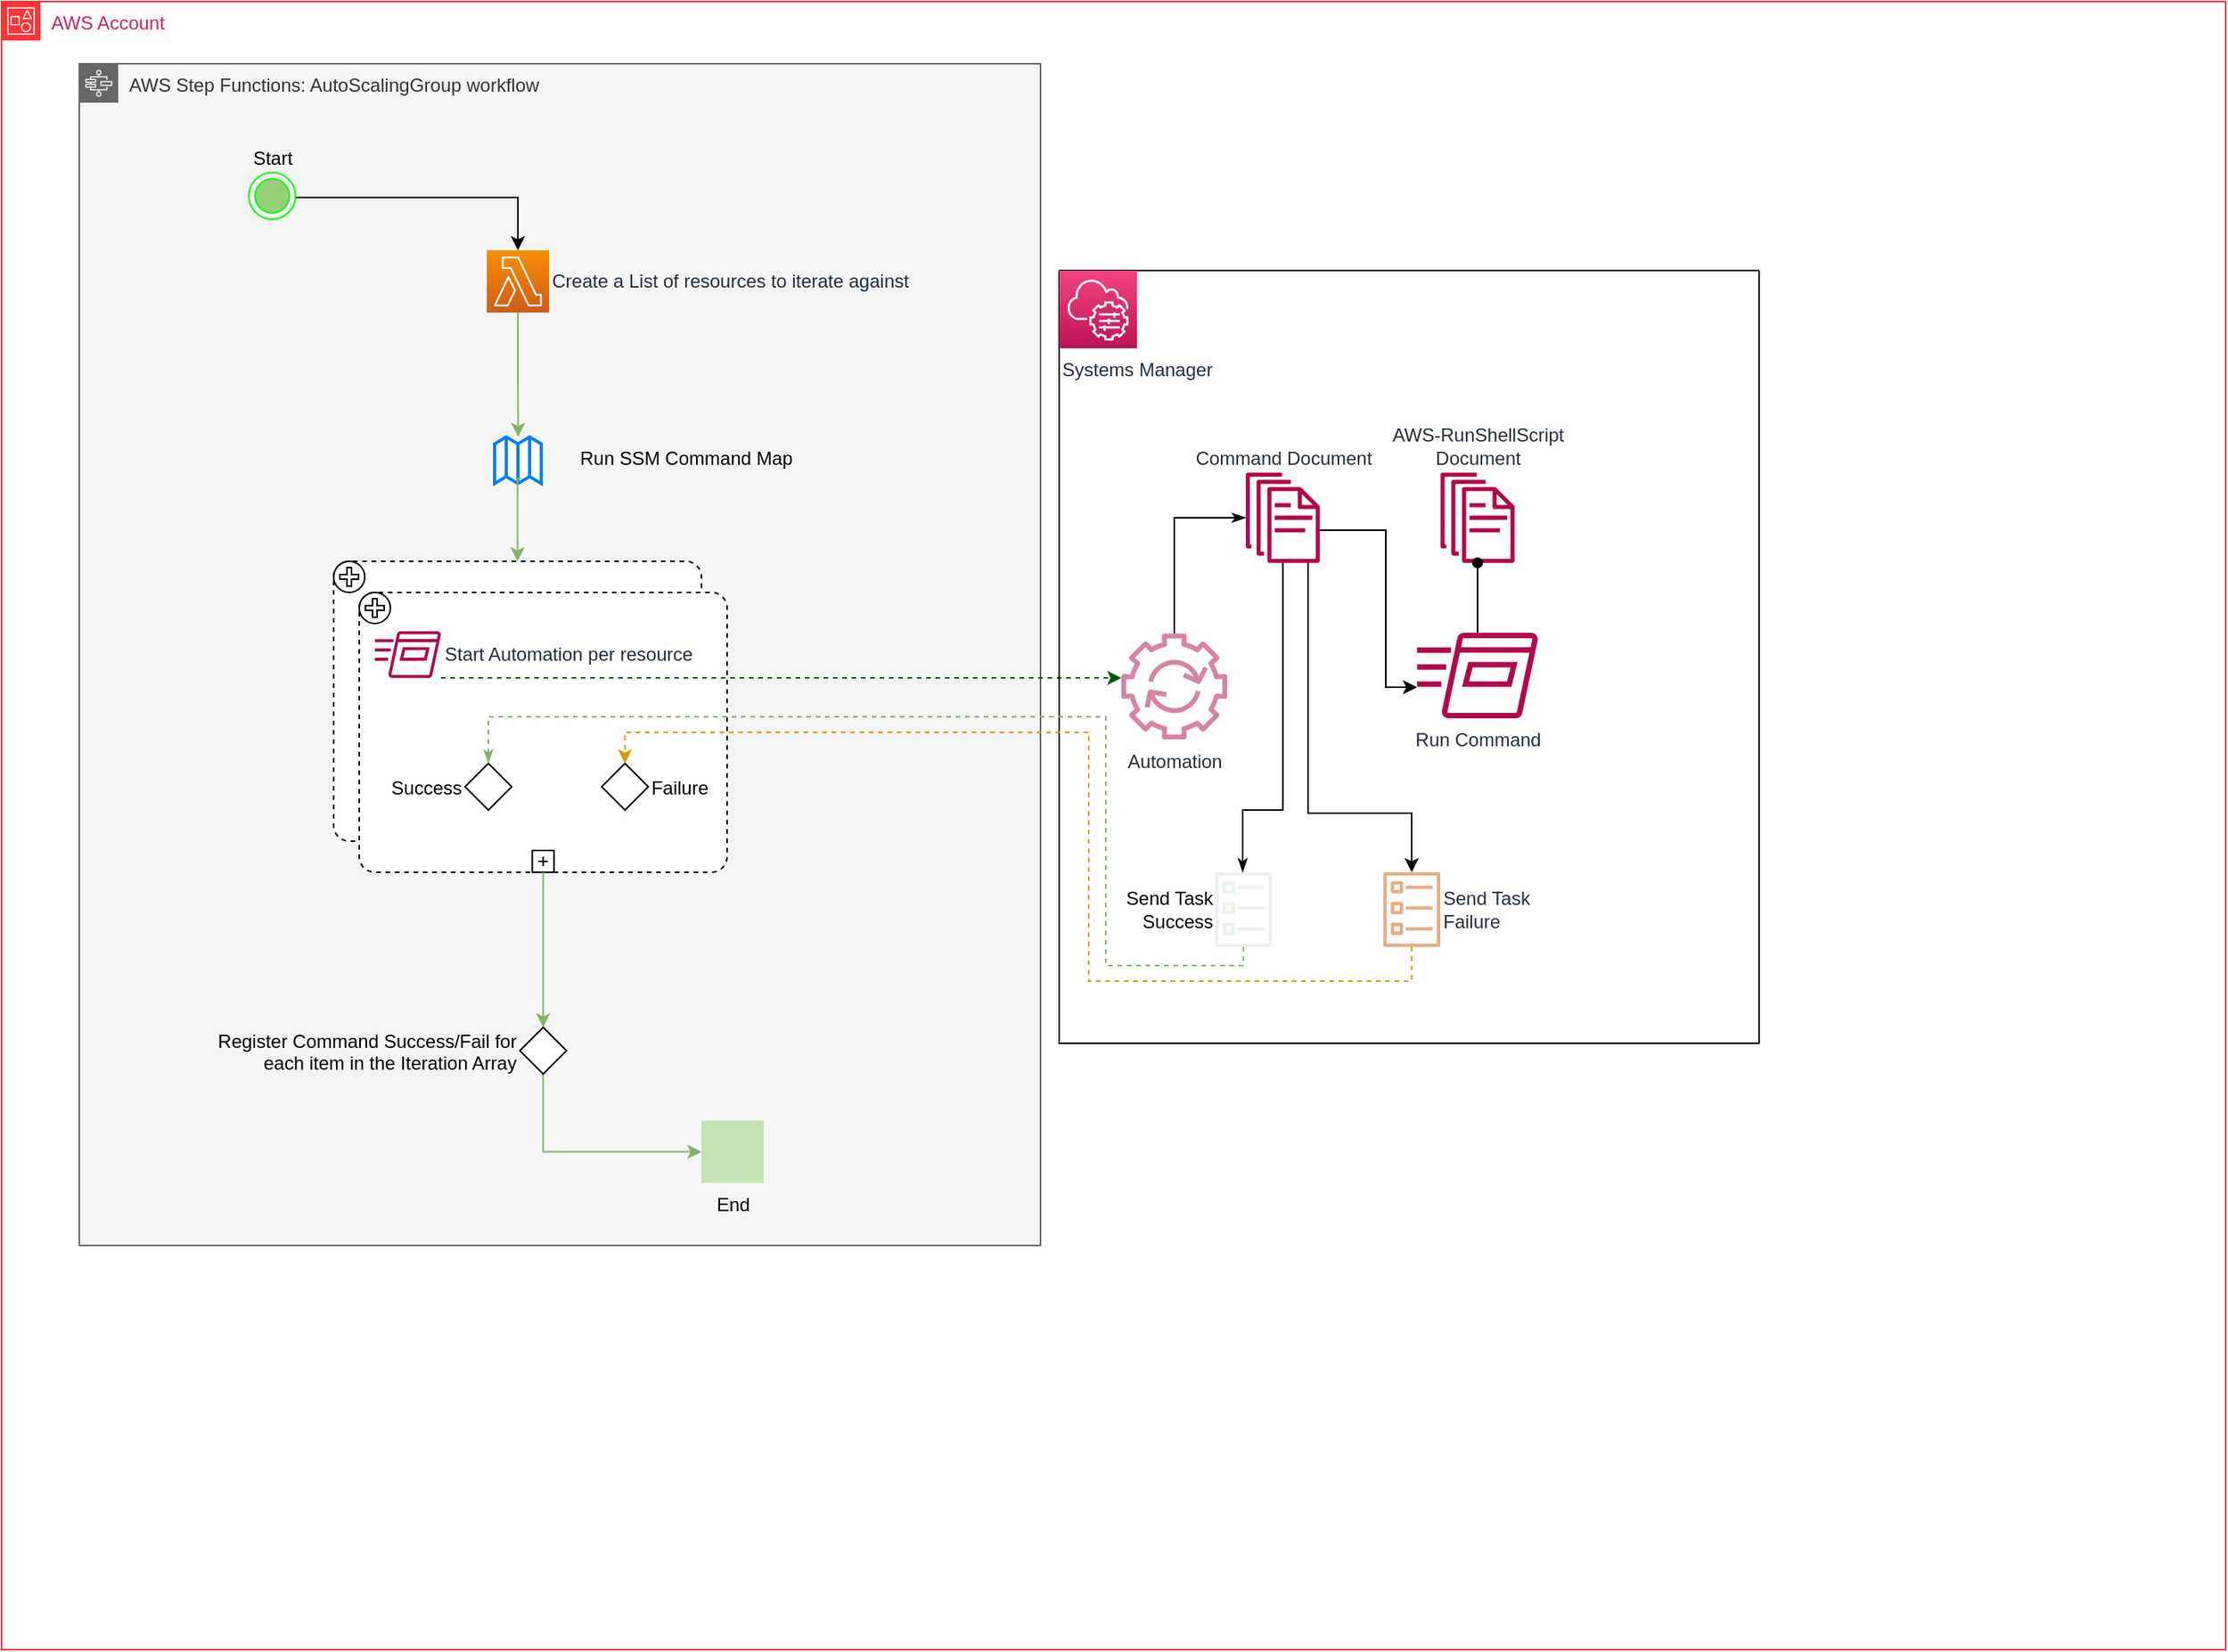 <mxfile version="12.4.8" type="device"><diagram id="iJ-Jv0obQQe6eE2J4Dh-" name="Full-Solution"><mxGraphModel dx="1527" dy="-302" grid="1" gridSize="10" guides="1" tooltips="1" connect="1" arrows="1" fold="1" page="1" pageScale="1" pageWidth="850" pageHeight="1100" math="0" shadow="0"><root><mxCell id="0"/><mxCell id="1" parent="0"/><mxCell id="bVb_GX9Cb-DCjAQpeH2n-222" value="AWS Account" style="points=[[0,0],[0.25,0],[0.5,0],[0.75,0],[1,0],[1,0.25],[1,0.5],[1,0.75],[1,1],[0.75,1],[0.5,1],[0.25,1],[0,1],[0,0.75],[0,0.5],[0,0.25]];outlineConnect=0;gradientColor=none;html=1;whiteSpace=wrap;fontSize=12;fontStyle=0;container=1;pointerEvents=0;collapsible=0;recursiveResize=0;shape=mxgraph.aws4.group;grIcon=mxgraph.aws4.group_account;strokeColor=#FF3333;fillColor=none;verticalAlign=top;align=left;spacingLeft=30;fontColor=#CD2264;dashed=0;labelPosition=center;verticalLabelPosition=middle;" parent="1" vertex="1"><mxGeometry x="300" y="2120" width="1430" height="1060" as="geometry"/></mxCell><mxCell id="bVb_GX9Cb-DCjAQpeH2n-223" value="AWS Step Functions: AutoScalingGroup&amp;nbsp;workflow" style="points=[[0,0],[0.25,0],[0.5,0],[0.75,0],[1,0],[1,0.25],[1,0.5],[1,0.75],[1,1],[0.75,1],[0.5,1],[0.25,1],[0,1],[0,0.75],[0,0.5],[0,0.25]];outlineConnect=0;html=1;whiteSpace=wrap;fontSize=12;fontStyle=0;container=1;pointerEvents=0;collapsible=0;recursiveResize=0;shape=mxgraph.aws4.group;grIcon=mxgraph.aws4.group_aws_step_functions_workflow;strokeColor=#666666;fillColor=#f5f5f5;verticalAlign=top;align=left;spacingLeft=30;fontColor=#333333;dashed=0;" parent="bVb_GX9Cb-DCjAQpeH2n-222" vertex="1"><mxGeometry x="50" y="40" width="618" height="760" as="geometry"/></mxCell><mxCell id="ND0kmMyunGqOiZSXUQJI-10" value="" style="points=[[0.25,0,0],[0.5,0,0],[0.75,0,0],[1,0.25,0],[1,0.5,0],[1,0.75,0],[0.75,1,0],[0.5,1,0],[0.25,1,0],[0,0.75,0],[0,0.5,0],[0,0.25,0]];shape=mxgraph.bpmn.task;whiteSpace=wrap;rectStyle=rounded;size=10;taskMarker=abstract;bpmnShapeType=subprocess;isLoopSub=1;outline=eventInt;symbol=parallelMultiple;fontColor=#000000;" vertex="1" parent="bVb_GX9Cb-DCjAQpeH2n-223"><mxGeometry x="163.54" y="320" width="236.46" height="180" as="geometry"/></mxCell><mxCell id="bVb_GX9Cb-DCjAQpeH2n-225" value="" style="points=[[0.25,0,0],[0.5,0,0],[0.75,0,0],[1,0.25,0],[1,0.5,0],[1,0.75,0],[0.75,1,0],[0.5,1,0],[0.25,1,0],[0,0.75,0],[0,0.5,0],[0,0.25,0]];shape=mxgraph.bpmn.task;whiteSpace=wrap;rectStyle=rounded;size=10;taskMarker=abstract;bpmnShapeType=subprocess;isLoopSub=1;outline=eventInt;symbol=parallelMultiple;fontColor=#000000;" parent="bVb_GX9Cb-DCjAQpeH2n-223" vertex="1"><mxGeometry x="180" y="340" width="236.46" height="180" as="geometry"/></mxCell><mxCell id="bVb_GX9Cb-DCjAQpeH2n-226" style="edgeStyle=orthogonalEdgeStyle;rounded=0;orthogonalLoop=1;jettySize=auto;html=1;entryX=0.506;entryY=0;entryDx=0;entryDy=0;fillColor=#d5e8d4;strokeColor=#82b366;exitX=0.5;exitY=1;exitDx=0;exitDy=0;exitPerimeter=0;entryPerimeter=0;" parent="bVb_GX9Cb-DCjAQpeH2n-223" source="bVb_GX9Cb-DCjAQpeH2n-280" target="sN-o8XzAyjOL8pdSvYDB-5" edge="1"><mxGeometry relative="1" as="geometry"><mxPoint x="282" y="161" as="sourcePoint"/><mxPoint x="282.176" y="199.647" as="targetPoint"/></mxGeometry></mxCell><mxCell id="bVb_GX9Cb-DCjAQpeH2n-234" style="edgeStyle=orthogonalEdgeStyle;rounded=0;orthogonalLoop=1;jettySize=auto;html=1;entryX=0.5;entryY=0;entryDx=0;entryDy=0;fillColor=#d5e8d4;strokeColor=#82b366;exitX=0.5;exitY=1;exitDx=0;exitDy=0;exitPerimeter=0;" parent="bVb_GX9Cb-DCjAQpeH2n-223" source="bVb_GX9Cb-DCjAQpeH2n-225" target="bVb_GX9Cb-DCjAQpeH2n-238" edge="1"><mxGeometry relative="1" as="geometry"><Array as="points"><mxPoint x="298" y="590"/><mxPoint x="298" y="590"/></Array><mxPoint x="307.996" y="669.407" as="sourcePoint"/></mxGeometry></mxCell><mxCell id="bVb_GX9Cb-DCjAQpeH2n-235" value="Start Automation per resource" style="sketch=0;outlineConnect=0;fontColor=#232F3E;gradientColor=none;fillColor=#B0084D;strokeColor=none;dashed=0;verticalLabelPosition=middle;verticalAlign=middle;align=left;html=1;fontSize=12;fontStyle=0;aspect=fixed;pointerEvents=1;shape=mxgraph.aws4.run_command;labelPosition=right;" parent="bVb_GX9Cb-DCjAQpeH2n-223" vertex="1"><mxGeometry x="190.0" y="365" width="42.55" height="30" as="geometry"/></mxCell><mxCell id="bVb_GX9Cb-DCjAQpeH2n-237" value="" style="edgeStyle=orthogonalEdgeStyle;rounded=0;orthogonalLoop=1;jettySize=auto;html=1;entryX=0;entryY=0.5;entryDx=0;entryDy=0;fillColor=#d5e8d4;strokeColor=#82b366;" parent="bVb_GX9Cb-DCjAQpeH2n-223" source="bVb_GX9Cb-DCjAQpeH2n-238" target="bVb_GX9Cb-DCjAQpeH2n-241" edge="1"><mxGeometry relative="1" as="geometry"><mxPoint x="219.761" y="669.407" as="targetPoint"/><Array as="points"><mxPoint x="298" y="700"/></Array></mxGeometry></mxCell><mxCell id="bVb_GX9Cb-DCjAQpeH2n-238" value="Register Command Success/Fail for &#xA;each item in the Iteration Array" style="rhombus;verticalAlign=middle;labelPosition=left;verticalLabelPosition=middle;align=right;" parent="bVb_GX9Cb-DCjAQpeH2n-223" vertex="1"><mxGeometry x="283.23" y="619.76" width="30" height="30" as="geometry"/></mxCell><mxCell id="bVb_GX9Cb-DCjAQpeH2n-241" value="&lt;font&gt;End&lt;/font&gt;" style="shape=image;html=1;verticalAlign=top;verticalLabelPosition=bottom;labelBackgroundColor=none;imageAspect=0;aspect=fixed;image=https://cdn0.iconfinder.com/data/icons/iconsweets2/40/finish_flag.png;fontColor=#000000;imageBackground=#97D077;opacity=50;" parent="bVb_GX9Cb-DCjAQpeH2n-223" vertex="1"><mxGeometry x="400" y="679.76" width="40" height="40" as="geometry"/></mxCell><mxCell id="bVb_GX9Cb-DCjAQpeH2n-280" value="Create a List of resources to iterate against" style="sketch=0;points=[[0,0,0],[0.25,0,0],[0.5,0,0],[0.75,0,0],[1,0,0],[0,1,0],[0.25,1,0],[0.5,1,0],[0.75,1,0],[1,1,0],[0,0.25,0],[0,0.5,0],[0,0.75,0],[1,0.25,0],[1,0.5,0],[1,0.75,0]];outlineConnect=0;fontColor=#232F3E;gradientColor=#F78E04;gradientDirection=north;fillColor=#D05C17;strokeColor=#ffffff;dashed=0;verticalLabelPosition=middle;verticalAlign=middle;align=left;html=1;fontSize=12;fontStyle=0;aspect=fixed;shape=mxgraph.aws4.resourceIcon;resIcon=mxgraph.aws4.lambda;labelPosition=right;" parent="bVb_GX9Cb-DCjAQpeH2n-223" vertex="1"><mxGeometry x="262" y="120" width="40" height="40" as="geometry"/></mxCell><mxCell id="dOTERbZoWUy5YyVQ7KNz-4" style="edgeStyle=orthogonalEdgeStyle;rounded=0;orthogonalLoop=1;jettySize=auto;html=1;" parent="bVb_GX9Cb-DCjAQpeH2n-223" source="dOTERbZoWUy5YyVQ7KNz-2" target="bVb_GX9Cb-DCjAQpeH2n-280" edge="1"><mxGeometry relative="1" as="geometry"><Array as="points"><mxPoint x="282" y="86"/></Array></mxGeometry></mxCell><mxCell id="dOTERbZoWUy5YyVQ7KNz-2" value="Start" style="ellipse;html=1;shape=endState;fillColor=#97D077;strokeColor=#00ff00;color=#00ff00;labelPosition=center;verticalLabelPosition=top;align=center;verticalAlign=bottom;" parent="bVb_GX9Cb-DCjAQpeH2n-223" vertex="1"><mxGeometry x="109" y="70" width="30" height="30" as="geometry"/></mxCell><mxCell id="sN-o8XzAyjOL8pdSvYDB-5" value="" style="html=1;verticalLabelPosition=bottom;align=center;labelBackgroundColor=#ffffff;verticalAlign=top;strokeWidth=2;strokeColor=#0080F0;shadow=0;dashed=0;shape=mxgraph.ios7.icons.map;" vertex="1" parent="bVb_GX9Cb-DCjAQpeH2n-223"><mxGeometry x="267" y="240" width="30" height="30" as="geometry"/></mxCell><mxCell id="bVb_GX9Cb-DCjAQpeH2n-253" style="edgeStyle=orthogonalEdgeStyle;rounded=0;orthogonalLoop=1;jettySize=auto;html=1;strokeColor=#82b366;fontColor=#000000;fillColor=#d5e8d4;exitX=0.567;exitY=0.889;exitDx=0;exitDy=0;exitPerimeter=0;entryX=0.5;entryY=0;entryDx=0;entryDy=0;entryPerimeter=0;" parent="bVb_GX9Cb-DCjAQpeH2n-223" source="sN-o8XzAyjOL8pdSvYDB-5" target="ND0kmMyunGqOiZSXUQJI-10" edge="1"><mxGeometry relative="1" as="geometry"><Array as="points"><mxPoint x="282" y="267"/></Array><mxPoint x="295" y="340" as="targetPoint"/></mxGeometry></mxCell><mxCell id="ND0kmMyunGqOiZSXUQJI-2" value="Success" style="rhombus;verticalAlign=middle;labelPosition=left;verticalLabelPosition=middle;align=right;" vertex="1" parent="bVb_GX9Cb-DCjAQpeH2n-223"><mxGeometry x="248.0" y="450" width="30" height="30" as="geometry"/></mxCell><mxCell id="ND0kmMyunGqOiZSXUQJI-5" value="Failure" style="rhombus;verticalAlign=middle;labelPosition=right;verticalLabelPosition=middle;align=left;" vertex="1" parent="bVb_GX9Cb-DCjAQpeH2n-223"><mxGeometry x="335.83" y="450" width="30" height="30" as="geometry"/></mxCell><mxCell id="bVb_GX9Cb-DCjAQpeH2n-256" style="edgeStyle=orthogonalEdgeStyle;rounded=0;orthogonalLoop=1;jettySize=auto;html=1;fontColor=#000000;strokeColor=#005700;dashed=1;fillColor=#008a00;" parent="bVb_GX9Cb-DCjAQpeH2n-222" source="bVb_GX9Cb-DCjAQpeH2n-235" target="g7KUOkAP7T1-D5GJ6F_d-3" edge="1"><mxGeometry relative="1" as="geometry"><mxPoint x="762" y="368" as="targetPoint"/><Array as="points"><mxPoint x="540" y="435"/><mxPoint x="540" y="435"/></Array></mxGeometry></mxCell><mxCell id="bVb_GX9Cb-DCjAQpeH2n-258" value="" style="swimlane;startSize=0;" parent="bVb_GX9Cb-DCjAQpeH2n-222" vertex="1"><mxGeometry x="680" y="173" width="450" height="497" as="geometry"/></mxCell><mxCell id="bVb_GX9Cb-DCjAQpeH2n-259" value="Systems Manager" style="sketch=0;points=[[0,0,0],[0.25,0,0],[0.5,0,0],[0.75,0,0],[1,0,0],[0,1,0],[0.25,1,0],[0.5,1,0],[0.75,1,0],[1,1,0],[0,0.25,0],[0,0.5,0],[0,0.75,0],[1,0.25,0],[1,0.5,0],[1,0.75,0]];points=[[0,0,0],[0.25,0,0],[0.5,0,0],[0.75,0,0],[1,0,0],[0,1,0],[0.25,1,0],[0.5,1,0],[0.75,1,0],[1,1,0],[0,0.25,0],[0,0.5,0],[0,0.75,0],[1,0.25,0],[1,0.5,0],[1,0.75,0]];outlineConnect=0;fontColor=#232F3E;gradientColor=#F34482;gradientDirection=north;fillColor=#BC1356;strokeColor=#ffffff;dashed=0;verticalLabelPosition=bottom;verticalAlign=top;align=left;html=1;fontSize=12;fontStyle=0;aspect=fixed;shape=mxgraph.aws4.resourceIcon;resIcon=mxgraph.aws4.systems_manager;" parent="bVb_GX9Cb-DCjAQpeH2n-258" vertex="1"><mxGeometry width="50" height="50" as="geometry"/></mxCell><mxCell id="bVb_GX9Cb-DCjAQpeH2n-260" style="edgeStyle=orthogonalEdgeStyle;rounded=0;orthogonalLoop=1;jettySize=auto;html=1;endArrow=classicThin;endFill=1;" parent="bVb_GX9Cb-DCjAQpeH2n-258" source="g7KUOkAP7T1-D5GJ6F_d-3" target="bVb_GX9Cb-DCjAQpeH2n-262" edge="1"><mxGeometry relative="1" as="geometry"><Array as="points"><mxPoint x="74" y="159"/></Array></mxGeometry></mxCell><mxCell id="bVb_GX9Cb-DCjAQpeH2n-261" value="Run Command" style="sketch=0;outlineConnect=0;fontColor=#232F3E;gradientColor=none;fillColor=#B0084D;strokeColor=none;dashed=0;verticalLabelPosition=bottom;verticalAlign=top;align=center;html=1;fontSize=12;fontStyle=0;aspect=fixed;pointerEvents=1;shape=mxgraph.aws4.run_command;" parent="bVb_GX9Cb-DCjAQpeH2n-258" vertex="1"><mxGeometry x="230" y="233" width="78" height="55" as="geometry"/></mxCell><mxCell id="g7KUOkAP7T1-D5GJ6F_d-7" style="edgeStyle=orthogonalEdgeStyle;rounded=0;orthogonalLoop=1;jettySize=auto;html=1;fontColor=#000000;" parent="bVb_GX9Cb-DCjAQpeH2n-258" source="bVb_GX9Cb-DCjAQpeH2n-262" target="g7KUOkAP7T1-D5GJ6F_d-6" edge="1"><mxGeometry relative="1" as="geometry"><Array as="points"><mxPoint x="160" y="349"/></Array></mxGeometry></mxCell><mxCell id="ND0kmMyunGqOiZSXUQJI-9" style="edgeStyle=orthogonalEdgeStyle;rounded=0;orthogonalLoop=1;jettySize=auto;html=1;endArrow=classicThin;endFill=1;" edge="1" parent="bVb_GX9Cb-DCjAQpeH2n-258" source="bVb_GX9Cb-DCjAQpeH2n-262" target="ND0kmMyunGqOiZSXUQJI-7"><mxGeometry relative="1" as="geometry"><Array as="points"><mxPoint x="144" y="347"/><mxPoint x="118" y="347"/></Array></mxGeometry></mxCell><mxCell id="bVb_GX9Cb-DCjAQpeH2n-262" value="Command Document" style="sketch=0;outlineConnect=0;fontColor=#232F3E;gradientColor=none;fillColor=#B0084D;strokeColor=none;dashed=0;verticalLabelPosition=top;verticalAlign=bottom;align=center;html=1;fontSize=12;fontStyle=0;aspect=fixed;pointerEvents=1;shape=mxgraph.aws4.documents;labelPosition=center;" parent="bVb_GX9Cb-DCjAQpeH2n-258" vertex="1"><mxGeometry x="120" y="130" width="47.59" height="58" as="geometry"/></mxCell><mxCell id="g7KUOkAP7T1-D5GJ6F_d-4" style="edgeStyle=orthogonalEdgeStyle;rounded=0;orthogonalLoop=1;jettySize=auto;html=1;fontColor=#000000;" parent="bVb_GX9Cb-DCjAQpeH2n-258" source="bVb_GX9Cb-DCjAQpeH2n-262" target="bVb_GX9Cb-DCjAQpeH2n-261" edge="1"><mxGeometry relative="1" as="geometry"><Array as="points"><mxPoint x="210" y="167"/><mxPoint x="210" y="268"/></Array></mxGeometry></mxCell><mxCell id="g7KUOkAP7T1-D5GJ6F_d-3" value="Automation" style="sketch=0;outlineConnect=0;fontColor=#232F3E;gradientColor=none;fillColor=#B0084D;strokeColor=none;dashed=0;verticalLabelPosition=bottom;verticalAlign=top;align=center;html=1;fontSize=12;fontStyle=0;aspect=fixed;pointerEvents=1;shape=mxgraph.aws4.automation;labelBackgroundColor=none;opacity=50;" parent="bVb_GX9Cb-DCjAQpeH2n-258" vertex="1"><mxGeometry x="40" y="233.5" width="68" height="68" as="geometry"/></mxCell><mxCell id="g7KUOkAP7T1-D5GJ6F_d-6" value="&lt;div&gt;Send Task&lt;/div&gt;&lt;div&gt;Failure&lt;/div&gt;" style="sketch=0;outlineConnect=0;fontColor=#232F3E;gradientColor=none;fillColor=#D45B07;strokeColor=none;dashed=0;verticalLabelPosition=middle;verticalAlign=middle;align=left;html=1;fontSize=12;fontStyle=0;aspect=fixed;pointerEvents=1;shape=mxgraph.aws4.ecs_task;labelBackgroundColor=none;opacity=50;labelPosition=right;" parent="bVb_GX9Cb-DCjAQpeH2n-258" vertex="1"><mxGeometry x="208.21" y="387" width="37" height="48" as="geometry"/></mxCell><mxCell id="j83w9XTxs0EsQR-T_xci-1" value="AWS-RunShellScript&lt;br&gt;Document" style="sketch=0;outlineConnect=0;fontColor=#232F3E;gradientColor=none;fillColor=#B0084D;strokeColor=none;dashed=0;verticalLabelPosition=top;verticalAlign=bottom;align=center;html=1;fontSize=12;fontStyle=0;aspect=fixed;pointerEvents=1;shape=mxgraph.aws4.documents;labelPosition=center;" parent="bVb_GX9Cb-DCjAQpeH2n-258" vertex="1"><mxGeometry x="245.21" y="130" width="47.59" height="58" as="geometry"/></mxCell><mxCell id="j83w9XTxs0EsQR-T_xci-2" style="edgeStyle=orthogonalEdgeStyle;rounded=0;orthogonalLoop=1;jettySize=auto;html=1;endArrow=oval;endFill=1;" parent="bVb_GX9Cb-DCjAQpeH2n-258" source="bVb_GX9Cb-DCjAQpeH2n-261" target="j83w9XTxs0EsQR-T_xci-1" edge="1"><mxGeometry relative="1" as="geometry"/></mxCell><mxCell id="ND0kmMyunGqOiZSXUQJI-7" value="&lt;div&gt;Send Task &lt;br&gt;&lt;/div&gt;&lt;div&gt;Success&lt;/div&gt;" style="sketch=0;outlineConnect=0;fillColor=#d5e8d4;strokeColor=#82b366;dashed=0;verticalLabelPosition=middle;verticalAlign=middle;align=right;html=1;fontSize=12;fontStyle=0;aspect=fixed;pointerEvents=1;shape=mxgraph.aws4.ecs_task;labelBackgroundColor=none;opacity=50;labelPosition=left;" vertex="1" parent="bVb_GX9Cb-DCjAQpeH2n-258"><mxGeometry x="100" y="387" width="37" height="48" as="geometry"/></mxCell><mxCell id="g7KUOkAP7T1-D5GJ6F_d-8" style="edgeStyle=orthogonalEdgeStyle;rounded=0;orthogonalLoop=1;jettySize=auto;html=1;fontColor=#000000;dashed=1;fillColor=#ffe6cc;strokeColor=#d79b00;entryX=0.5;entryY=0;entryDx=0;entryDy=0;" parent="bVb_GX9Cb-DCjAQpeH2n-222" source="g7KUOkAP7T1-D5GJ6F_d-6" target="ND0kmMyunGqOiZSXUQJI-5" edge="1"><mxGeometry relative="1" as="geometry"><Array as="points"><mxPoint x="907" y="630"/><mxPoint x="699" y="630"/><mxPoint x="699" y="470"/><mxPoint x="401" y="470"/></Array><mxPoint x="569" y="460" as="targetPoint"/></mxGeometry></mxCell><mxCell id="ND0kmMyunGqOiZSXUQJI-8" style="edgeStyle=orthogonalEdgeStyle;rounded=0;orthogonalLoop=1;jettySize=auto;html=1;entryX=0.5;entryY=0;entryDx=0;entryDy=0;endArrow=classicThin;endFill=1;fillColor=#d5e8d4;strokeColor=#82b366;dashed=1;" edge="1" parent="bVb_GX9Cb-DCjAQpeH2n-222" source="ND0kmMyunGqOiZSXUQJI-7" target="ND0kmMyunGqOiZSXUQJI-2"><mxGeometry relative="1" as="geometry"><Array as="points"><mxPoint x="799" y="620"/><mxPoint x="710" y="620"/><mxPoint x="710" y="460"/><mxPoint x="313" y="460"/></Array></mxGeometry></mxCell><mxCell id="sN-o8XzAyjOL8pdSvYDB-6" value="&lt;div&gt;Run SSM Command Map &lt;br&gt;&lt;/div&gt;" style="text;html=1;" vertex="1" parent="1"><mxGeometry x="670" y="2400" width="260" height="30" as="geometry"/></mxCell></root></mxGraphModel></diagram></mxfile>